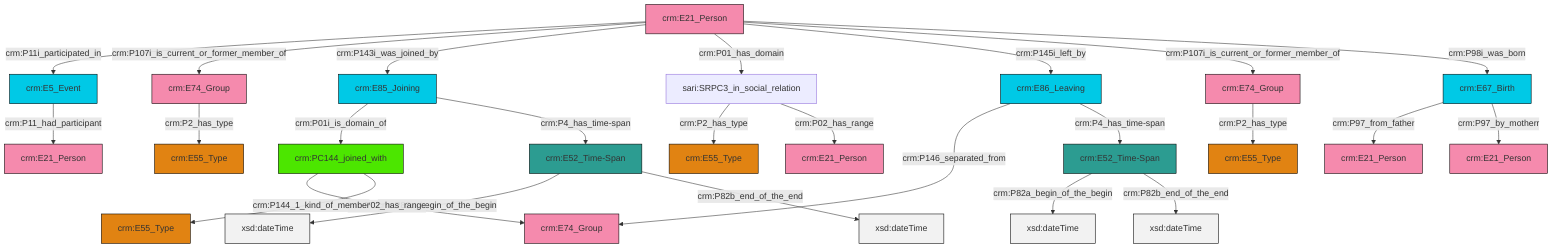 graph TD
classDef Literal fill:#f2f2f2,stroke:#000000;
classDef CRM_Entity fill:#FFFFFF,stroke:#000000;
classDef Temporal_Entity fill:#00C9E6, stroke:#000000;
classDef Type fill:#E18312, stroke:#000000;
classDef Time-Span fill:#2C9C91, stroke:#000000;
classDef Appellation fill:#FFEB7F, stroke:#000000;
classDef Place fill:#008836, stroke:#000000;
classDef Persistent_Item fill:#B266B2, stroke:#000000;
classDef Conceptual_Object fill:#FFD700, stroke:#000000;
classDef Physical_Thing fill:#D2B48C, stroke:#000000;
classDef Actor fill:#f58aad, stroke:#000000;
classDef PC_Classes fill:#4ce600, stroke:#000000;
classDef Multi fill:#cccccc,stroke:#000000;

0["crm:E85_Joining"]:::Temporal_Entity -->|crm:P01i_is_domain_of| 1["crm:PC144_joined_with"]:::PC_Classes
4["crm:E52_Time-Span"]:::Time-Span -->|crm:P82a_begin_of_the_begin| 5[xsd:dateTime]:::Literal
6["crm:E21_Person"]:::Actor -->|crm:P11i_participated_in| 7["crm:E5_Event"]:::Temporal_Entity
1["crm:PC144_joined_with"]:::PC_Classes -->|crm:P02_has_range| 8["crm:E74_Group"]:::Actor
0["crm:E85_Joining"]:::Temporal_Entity -->|crm:P4_has_time-span| 4["crm:E52_Time-Span"]:::Time-Span
16["sari:SRPC3_in_social_relation"]:::Default -->|crm:P2_has_type| 17["crm:E55_Type"]:::Type
20["crm:E67_Birth"]:::Temporal_Entity -->|crm:P97_from_father| 21["crm:E21_Person"]:::Actor
16["sari:SRPC3_in_social_relation"]:::Default -->|crm:P02_has_range| 14["crm:E21_Person"]:::Actor
1["crm:PC144_joined_with"]:::PC_Classes -->|crm:P144_1_kind_of_member| 18["crm:E55_Type"]:::Type
25["crm:E74_Group"]:::Actor -->|crm:P2_has_type| 9["crm:E55_Type"]:::Type
33["crm:E52_Time-Span"]:::Time-Span -->|crm:P82a_begin_of_the_begin| 34[xsd:dateTime]:::Literal
6["crm:E21_Person"]:::Actor -->|crm:P107i_is_current_or_former_member_of| 31["crm:E74_Group"]:::Actor
12["crm:E86_Leaving"]:::Temporal_Entity -->|crm:P146_separated_from| 8["crm:E74_Group"]:::Actor
6["crm:E21_Person"]:::Actor -->|crm:P143i_was_joined_by| 0["crm:E85_Joining"]:::Temporal_Entity
33["crm:E52_Time-Span"]:::Time-Span -->|crm:P82b_end_of_the_end| 38[xsd:dateTime]:::Literal
20["crm:E67_Birth"]:::Temporal_Entity -->|crm:P97_by_motherr| 2["crm:E21_Person"]:::Actor
6["crm:E21_Person"]:::Actor -->|crm:P01_has_domain| 16["sari:SRPC3_in_social_relation"]:::Default
6["crm:E21_Person"]:::Actor -->|crm:P145i_left_by| 12["crm:E86_Leaving"]:::Temporal_Entity
4["crm:E52_Time-Span"]:::Time-Span -->|crm:P82b_end_of_the_end| 41[xsd:dateTime]:::Literal
6["crm:E21_Person"]:::Actor -->|crm:P107i_is_current_or_former_member_of| 25["crm:E74_Group"]:::Actor
6["crm:E21_Person"]:::Actor -->|crm:P98i_was_born| 20["crm:E67_Birth"]:::Temporal_Entity
12["crm:E86_Leaving"]:::Temporal_Entity -->|crm:P4_has_time-span| 33["crm:E52_Time-Span"]:::Time-Span
7["crm:E5_Event"]:::Temporal_Entity -->|crm:P11_had_participant| 27["crm:E21_Person"]:::Actor
31["crm:E74_Group"]:::Actor -->|crm:P2_has_type| 22["crm:E55_Type"]:::Type